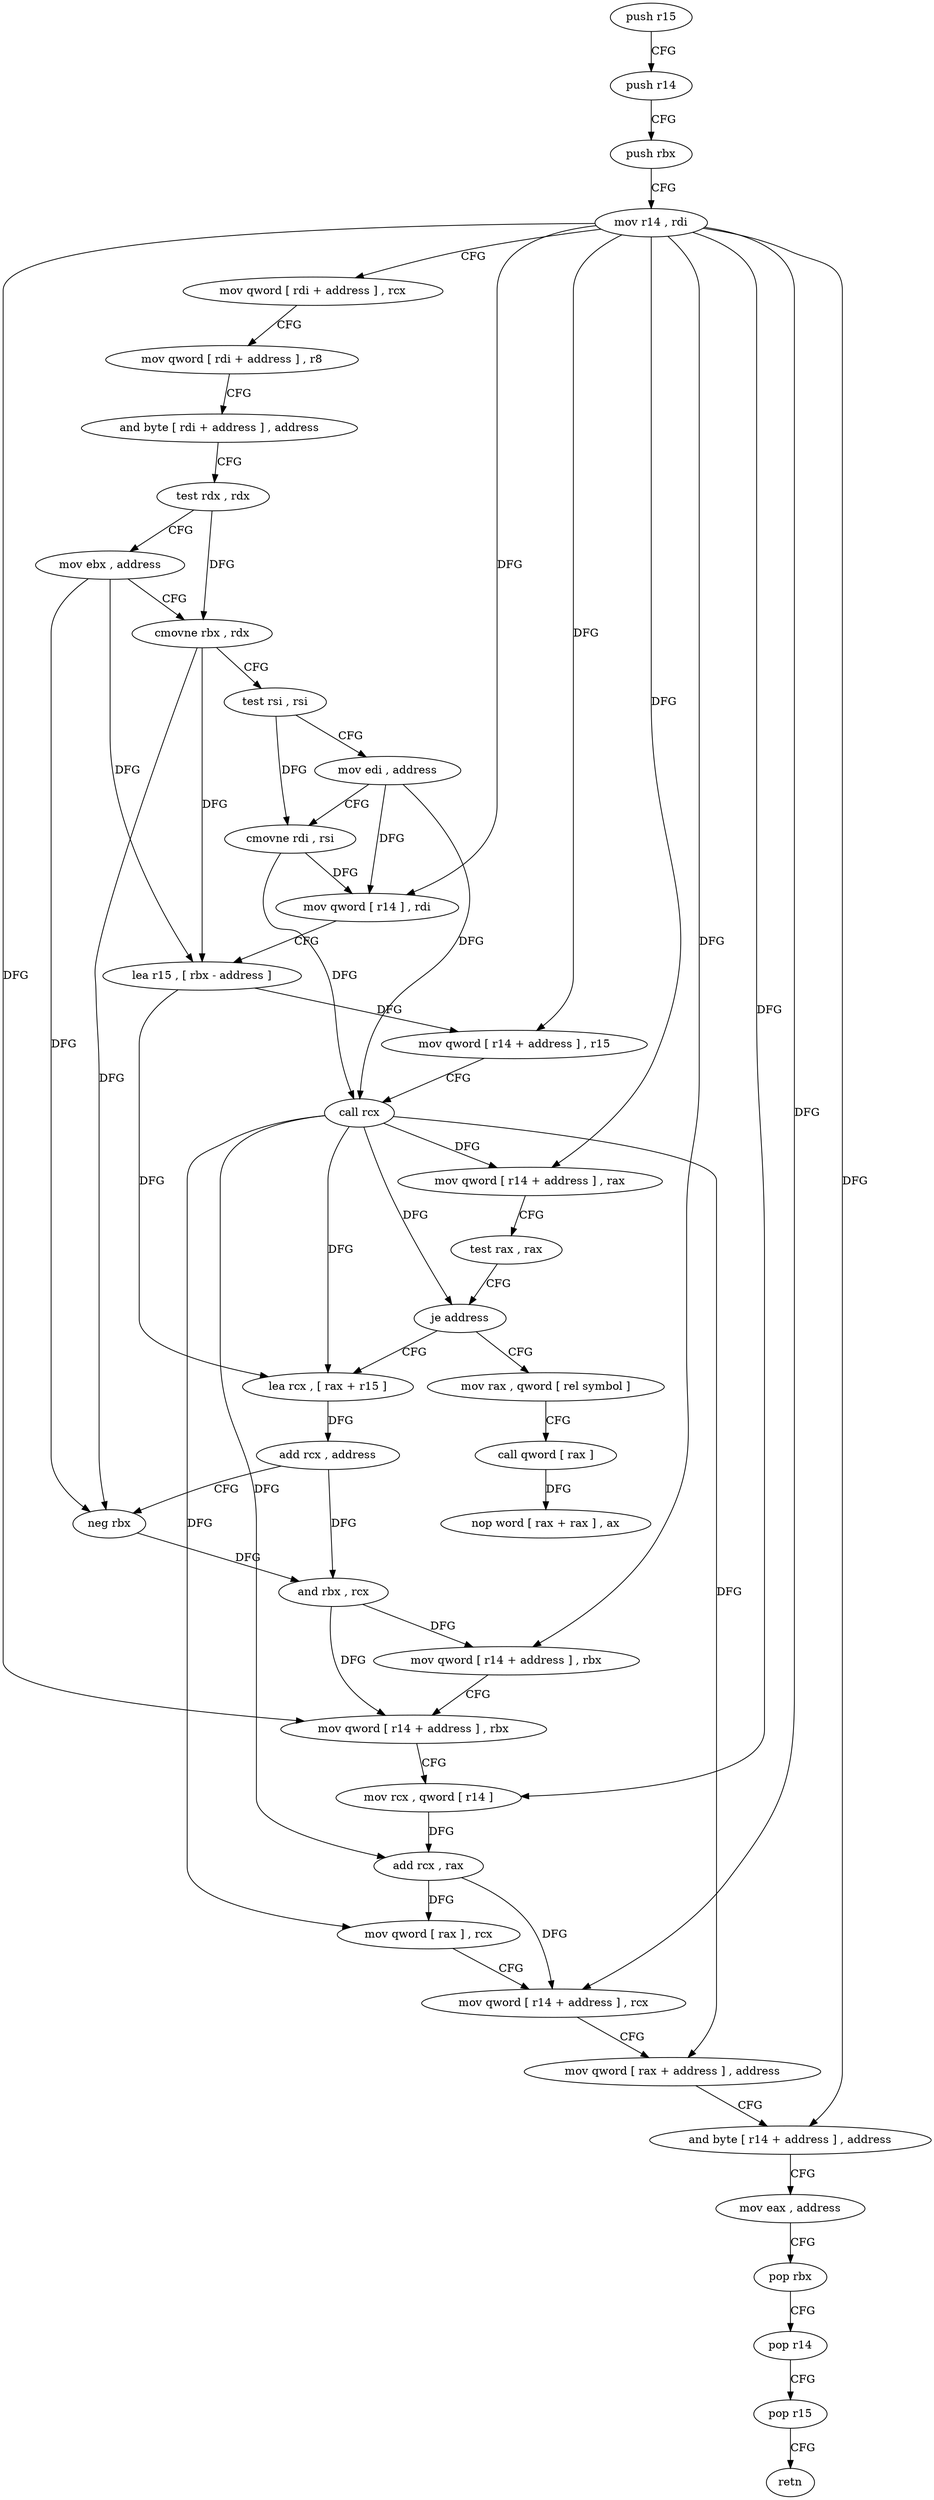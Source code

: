 digraph "func" {
"195184" [label = "push r15" ]
"195186" [label = "push r14" ]
"195188" [label = "push rbx" ]
"195189" [label = "mov r14 , rdi" ]
"195192" [label = "mov qword [ rdi + address ] , rcx" ]
"195196" [label = "mov qword [ rdi + address ] , r8" ]
"195200" [label = "and byte [ rdi + address ] , address" ]
"195204" [label = "test rdx , rdx" ]
"195207" [label = "mov ebx , address" ]
"195212" [label = "cmovne rbx , rdx" ]
"195216" [label = "test rsi , rsi" ]
"195219" [label = "mov edi , address" ]
"195224" [label = "cmovne rdi , rsi" ]
"195228" [label = "mov qword [ r14 ] , rdi" ]
"195231" [label = "lea r15 , [ rbx - address ]" ]
"195235" [label = "mov qword [ r14 + address ] , r15" ]
"195239" [label = "call rcx" ]
"195241" [label = "mov qword [ r14 + address ] , rax" ]
"195245" [label = "test rax , rax" ]
"195248" [label = "je address" ]
"195309" [label = "mov rax , qword [ rel symbol ]" ]
"195250" [label = "lea rcx , [ rax + r15 ]" ]
"195316" [label = "call qword [ rax ]" ]
"195318" [label = "nop word [ rax + rax ] , ax" ]
"195254" [label = "add rcx , address" ]
"195258" [label = "neg rbx" ]
"195261" [label = "and rbx , rcx" ]
"195264" [label = "mov qword [ r14 + address ] , rbx" ]
"195268" [label = "mov qword [ r14 + address ] , rbx" ]
"195272" [label = "mov rcx , qword [ r14 ]" ]
"195275" [label = "add rcx , rax" ]
"195278" [label = "mov qword [ rax ] , rcx" ]
"195281" [label = "mov qword [ r14 + address ] , rcx" ]
"195285" [label = "mov qword [ rax + address ] , address" ]
"195293" [label = "and byte [ r14 + address ] , address" ]
"195298" [label = "mov eax , address" ]
"195303" [label = "pop rbx" ]
"195304" [label = "pop r14" ]
"195306" [label = "pop r15" ]
"195308" [label = "retn" ]
"195184" -> "195186" [ label = "CFG" ]
"195186" -> "195188" [ label = "CFG" ]
"195188" -> "195189" [ label = "CFG" ]
"195189" -> "195192" [ label = "CFG" ]
"195189" -> "195228" [ label = "DFG" ]
"195189" -> "195235" [ label = "DFG" ]
"195189" -> "195241" [ label = "DFG" ]
"195189" -> "195264" [ label = "DFG" ]
"195189" -> "195268" [ label = "DFG" ]
"195189" -> "195272" [ label = "DFG" ]
"195189" -> "195281" [ label = "DFG" ]
"195189" -> "195293" [ label = "DFG" ]
"195192" -> "195196" [ label = "CFG" ]
"195196" -> "195200" [ label = "CFG" ]
"195200" -> "195204" [ label = "CFG" ]
"195204" -> "195207" [ label = "CFG" ]
"195204" -> "195212" [ label = "DFG" ]
"195207" -> "195212" [ label = "CFG" ]
"195207" -> "195231" [ label = "DFG" ]
"195207" -> "195258" [ label = "DFG" ]
"195212" -> "195216" [ label = "CFG" ]
"195212" -> "195231" [ label = "DFG" ]
"195212" -> "195258" [ label = "DFG" ]
"195216" -> "195219" [ label = "CFG" ]
"195216" -> "195224" [ label = "DFG" ]
"195219" -> "195224" [ label = "CFG" ]
"195219" -> "195228" [ label = "DFG" ]
"195219" -> "195239" [ label = "DFG" ]
"195224" -> "195228" [ label = "DFG" ]
"195224" -> "195239" [ label = "DFG" ]
"195228" -> "195231" [ label = "CFG" ]
"195231" -> "195235" [ label = "DFG" ]
"195231" -> "195250" [ label = "DFG" ]
"195235" -> "195239" [ label = "CFG" ]
"195239" -> "195241" [ label = "DFG" ]
"195239" -> "195248" [ label = "DFG" ]
"195239" -> "195250" [ label = "DFG" ]
"195239" -> "195275" [ label = "DFG" ]
"195239" -> "195278" [ label = "DFG" ]
"195239" -> "195285" [ label = "DFG" ]
"195241" -> "195245" [ label = "CFG" ]
"195245" -> "195248" [ label = "CFG" ]
"195248" -> "195309" [ label = "CFG" ]
"195248" -> "195250" [ label = "CFG" ]
"195309" -> "195316" [ label = "CFG" ]
"195250" -> "195254" [ label = "DFG" ]
"195316" -> "195318" [ label = "DFG" ]
"195254" -> "195258" [ label = "CFG" ]
"195254" -> "195261" [ label = "DFG" ]
"195258" -> "195261" [ label = "DFG" ]
"195261" -> "195264" [ label = "DFG" ]
"195261" -> "195268" [ label = "DFG" ]
"195264" -> "195268" [ label = "CFG" ]
"195268" -> "195272" [ label = "CFG" ]
"195272" -> "195275" [ label = "DFG" ]
"195275" -> "195278" [ label = "DFG" ]
"195275" -> "195281" [ label = "DFG" ]
"195278" -> "195281" [ label = "CFG" ]
"195281" -> "195285" [ label = "CFG" ]
"195285" -> "195293" [ label = "CFG" ]
"195293" -> "195298" [ label = "CFG" ]
"195298" -> "195303" [ label = "CFG" ]
"195303" -> "195304" [ label = "CFG" ]
"195304" -> "195306" [ label = "CFG" ]
"195306" -> "195308" [ label = "CFG" ]
}
